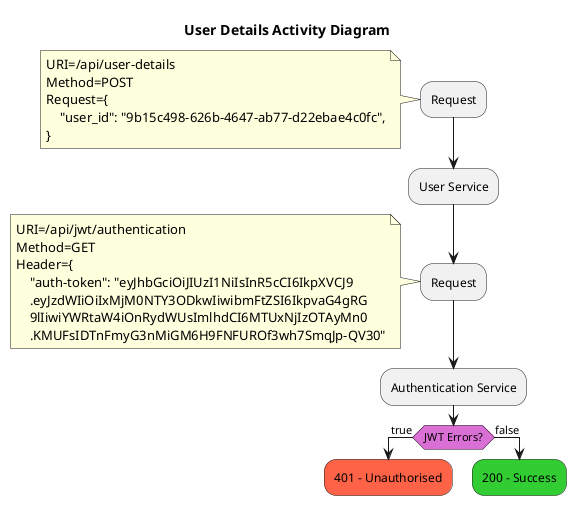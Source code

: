 @startuml
'https://plantuml.com/activity-diagram-beta

title User Details Activity Diagram

:Request;
note
URI=/api/user-details
Method=POST
Request={
    "user_id": "9b15c498-626b-4647-ab77-d22ebae4c0fc",
}
end note

:User Service;

:Request;
note
URI=/api/jwt/authentication
Method=GET
Header={
    "auth-token": "eyJhbGciOiJIUzI1NiIsInR5cCI6IkpXVCJ9
    .eyJzdWIiOiIxMjM0NTY3ODkwIiwibmFtZSI6IkpvaG4gRG
    9lIiwiYWRtaW4iOnRydWUsImlhdCI6MTUxNjIzOTAyMn0
    .KMUFsIDTnFmyG3nMiGM6H9FNFUROf3wh7SmqJp-QV30"
end note

:Authentication Service;

skinparam ActivityDiamondBackgroundColor orchid
if (JWT Errors?) then (true)
    #tomato:401 - Unauthorised;
    kill;
else (false)
    #limegreen:200 - Success;
    kill;
endif

@enduml
